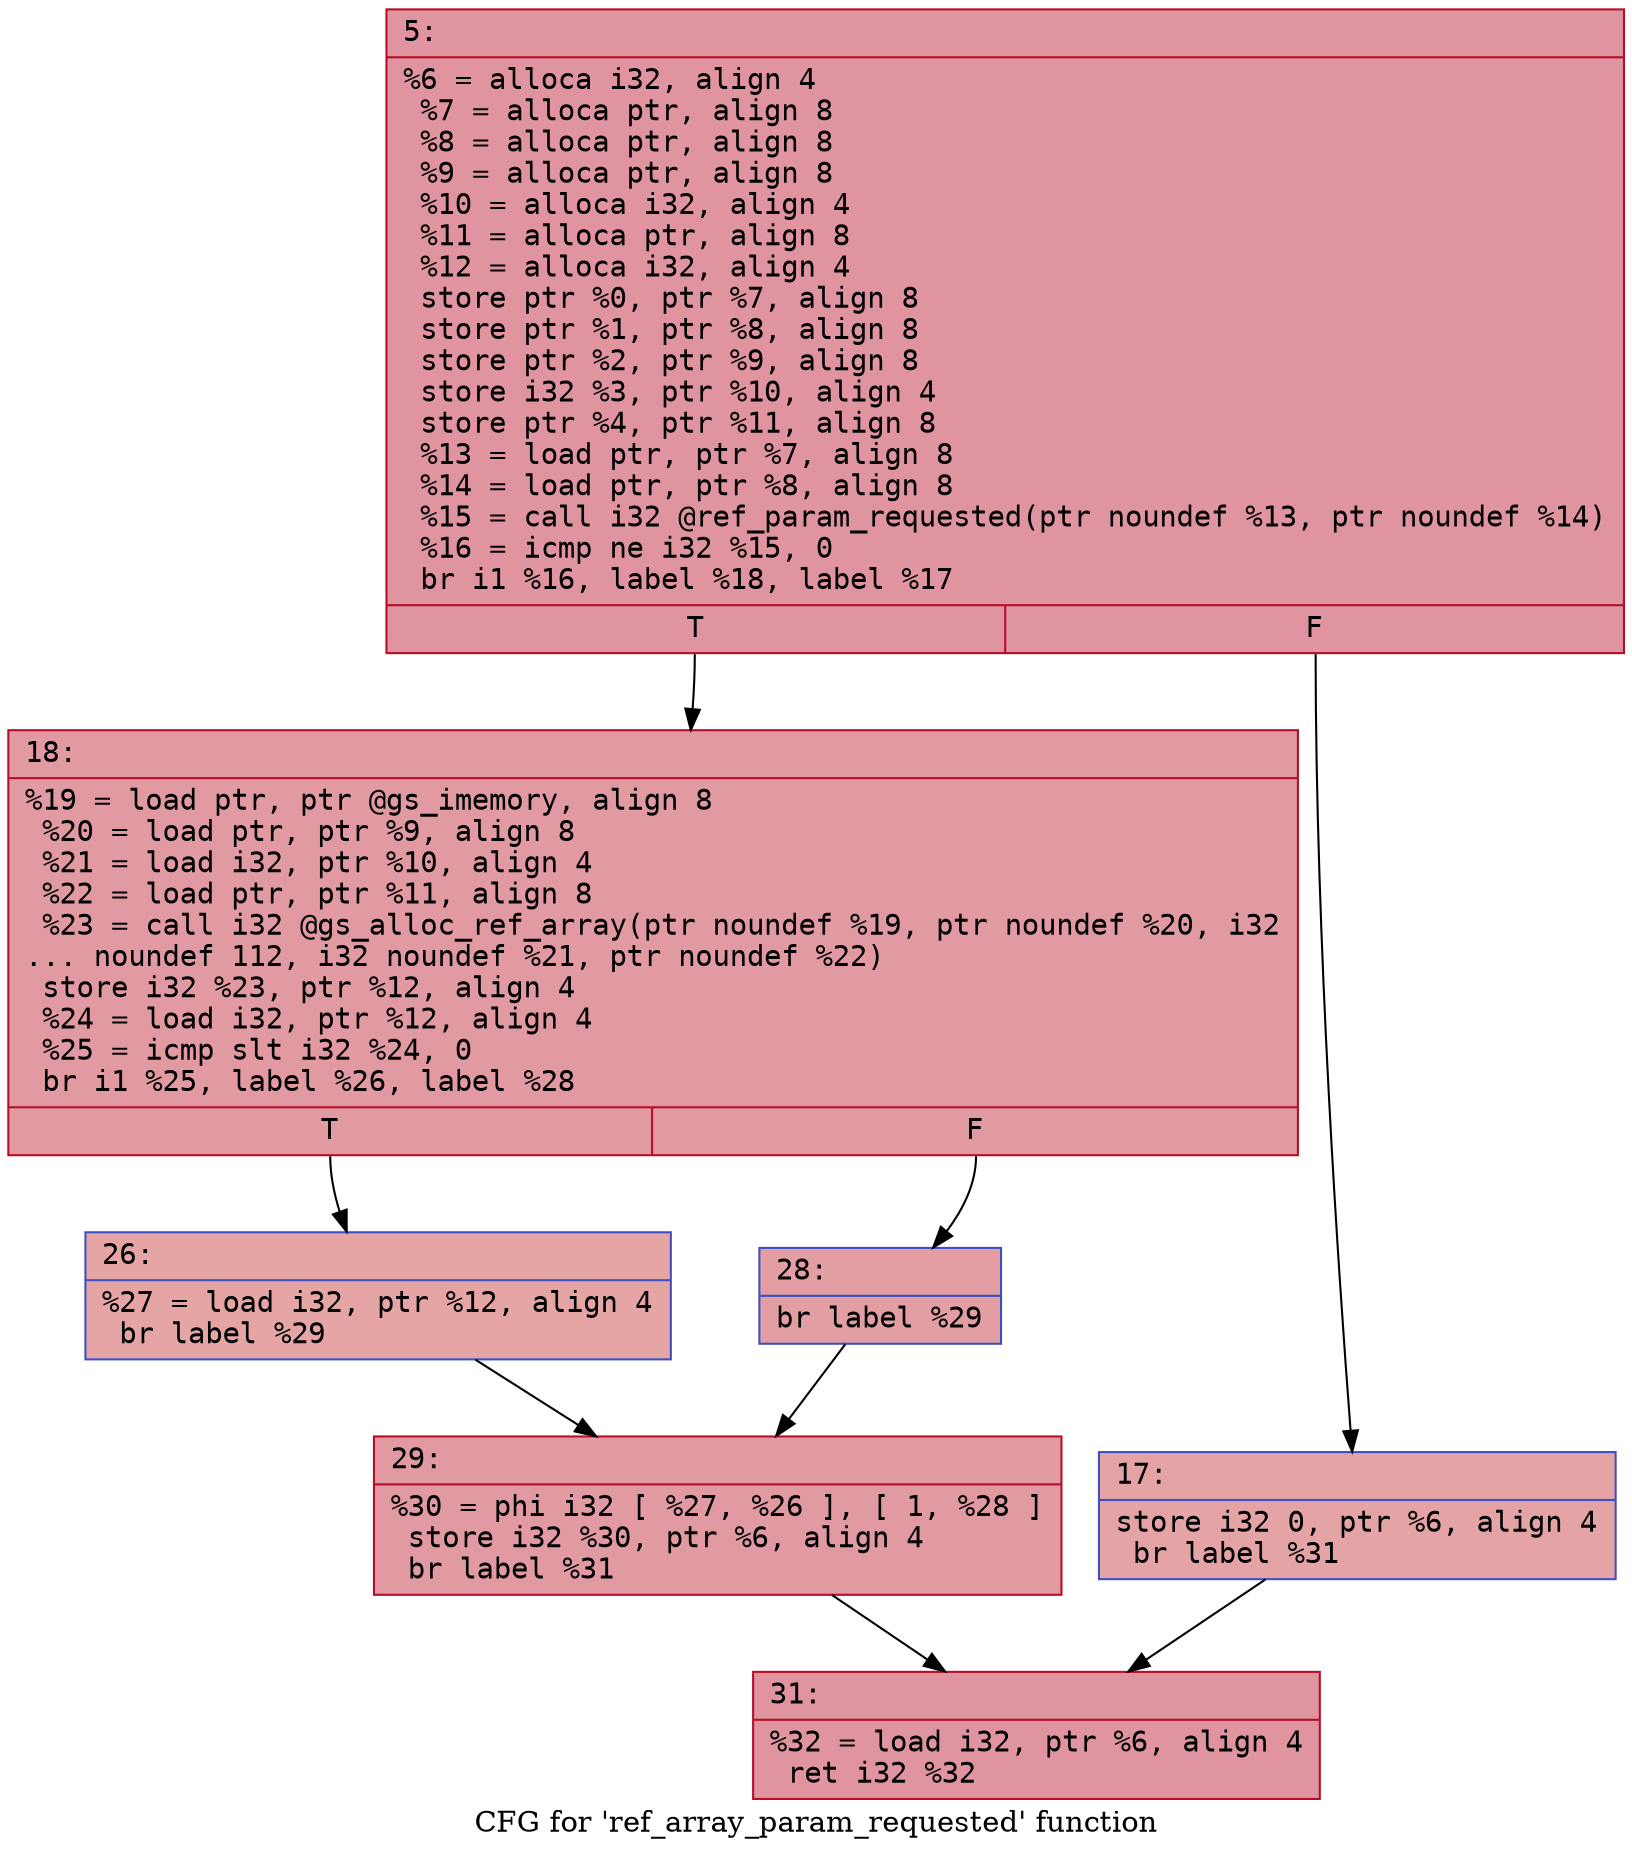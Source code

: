digraph "CFG for 'ref_array_param_requested' function" {
	label="CFG for 'ref_array_param_requested' function";

	Node0x6000017a9310 [shape=record,color="#b70d28ff", style=filled, fillcolor="#b70d2870" fontname="Courier",label="{5:\l|  %6 = alloca i32, align 4\l  %7 = alloca ptr, align 8\l  %8 = alloca ptr, align 8\l  %9 = alloca ptr, align 8\l  %10 = alloca i32, align 4\l  %11 = alloca ptr, align 8\l  %12 = alloca i32, align 4\l  store ptr %0, ptr %7, align 8\l  store ptr %1, ptr %8, align 8\l  store ptr %2, ptr %9, align 8\l  store i32 %3, ptr %10, align 4\l  store ptr %4, ptr %11, align 8\l  %13 = load ptr, ptr %7, align 8\l  %14 = load ptr, ptr %8, align 8\l  %15 = call i32 @ref_param_requested(ptr noundef %13, ptr noundef %14)\l  %16 = icmp ne i32 %15, 0\l  br i1 %16, label %18, label %17\l|{<s0>T|<s1>F}}"];
	Node0x6000017a9310:s0 -> Node0x6000017a93b0[tooltip="5 -> 18\nProbability 62.50%" ];
	Node0x6000017a9310:s1 -> Node0x6000017a9360[tooltip="5 -> 17\nProbability 37.50%" ];
	Node0x6000017a9360 [shape=record,color="#3d50c3ff", style=filled, fillcolor="#c32e3170" fontname="Courier",label="{17:\l|  store i32 0, ptr %6, align 4\l  br label %31\l}"];
	Node0x6000017a9360 -> Node0x6000017a94f0[tooltip="17 -> 31\nProbability 100.00%" ];
	Node0x6000017a93b0 [shape=record,color="#b70d28ff", style=filled, fillcolor="#bb1b2c70" fontname="Courier",label="{18:\l|  %19 = load ptr, ptr @gs_imemory, align 8\l  %20 = load ptr, ptr %9, align 8\l  %21 = load i32, ptr %10, align 4\l  %22 = load ptr, ptr %11, align 8\l  %23 = call i32 @gs_alloc_ref_array(ptr noundef %19, ptr noundef %20, i32\l... noundef 112, i32 noundef %21, ptr noundef %22)\l  store i32 %23, ptr %12, align 4\l  %24 = load i32, ptr %12, align 4\l  %25 = icmp slt i32 %24, 0\l  br i1 %25, label %26, label %28\l|{<s0>T|<s1>F}}"];
	Node0x6000017a93b0:s0 -> Node0x6000017a9400[tooltip="18 -> 26\nProbability 37.50%" ];
	Node0x6000017a93b0:s1 -> Node0x6000017a9450[tooltip="18 -> 28\nProbability 62.50%" ];
	Node0x6000017a9400 [shape=record,color="#3d50c3ff", style=filled, fillcolor="#c5333470" fontname="Courier",label="{26:\l|  %27 = load i32, ptr %12, align 4\l  br label %29\l}"];
	Node0x6000017a9400 -> Node0x6000017a94a0[tooltip="26 -> 29\nProbability 100.00%" ];
	Node0x6000017a9450 [shape=record,color="#3d50c3ff", style=filled, fillcolor="#be242e70" fontname="Courier",label="{28:\l|  br label %29\l}"];
	Node0x6000017a9450 -> Node0x6000017a94a0[tooltip="28 -> 29\nProbability 100.00%" ];
	Node0x6000017a94a0 [shape=record,color="#b70d28ff", style=filled, fillcolor="#bb1b2c70" fontname="Courier",label="{29:\l|  %30 = phi i32 [ %27, %26 ], [ 1, %28 ]\l  store i32 %30, ptr %6, align 4\l  br label %31\l}"];
	Node0x6000017a94a0 -> Node0x6000017a94f0[tooltip="29 -> 31\nProbability 100.00%" ];
	Node0x6000017a94f0 [shape=record,color="#b70d28ff", style=filled, fillcolor="#b70d2870" fontname="Courier",label="{31:\l|  %32 = load i32, ptr %6, align 4\l  ret i32 %32\l}"];
}
